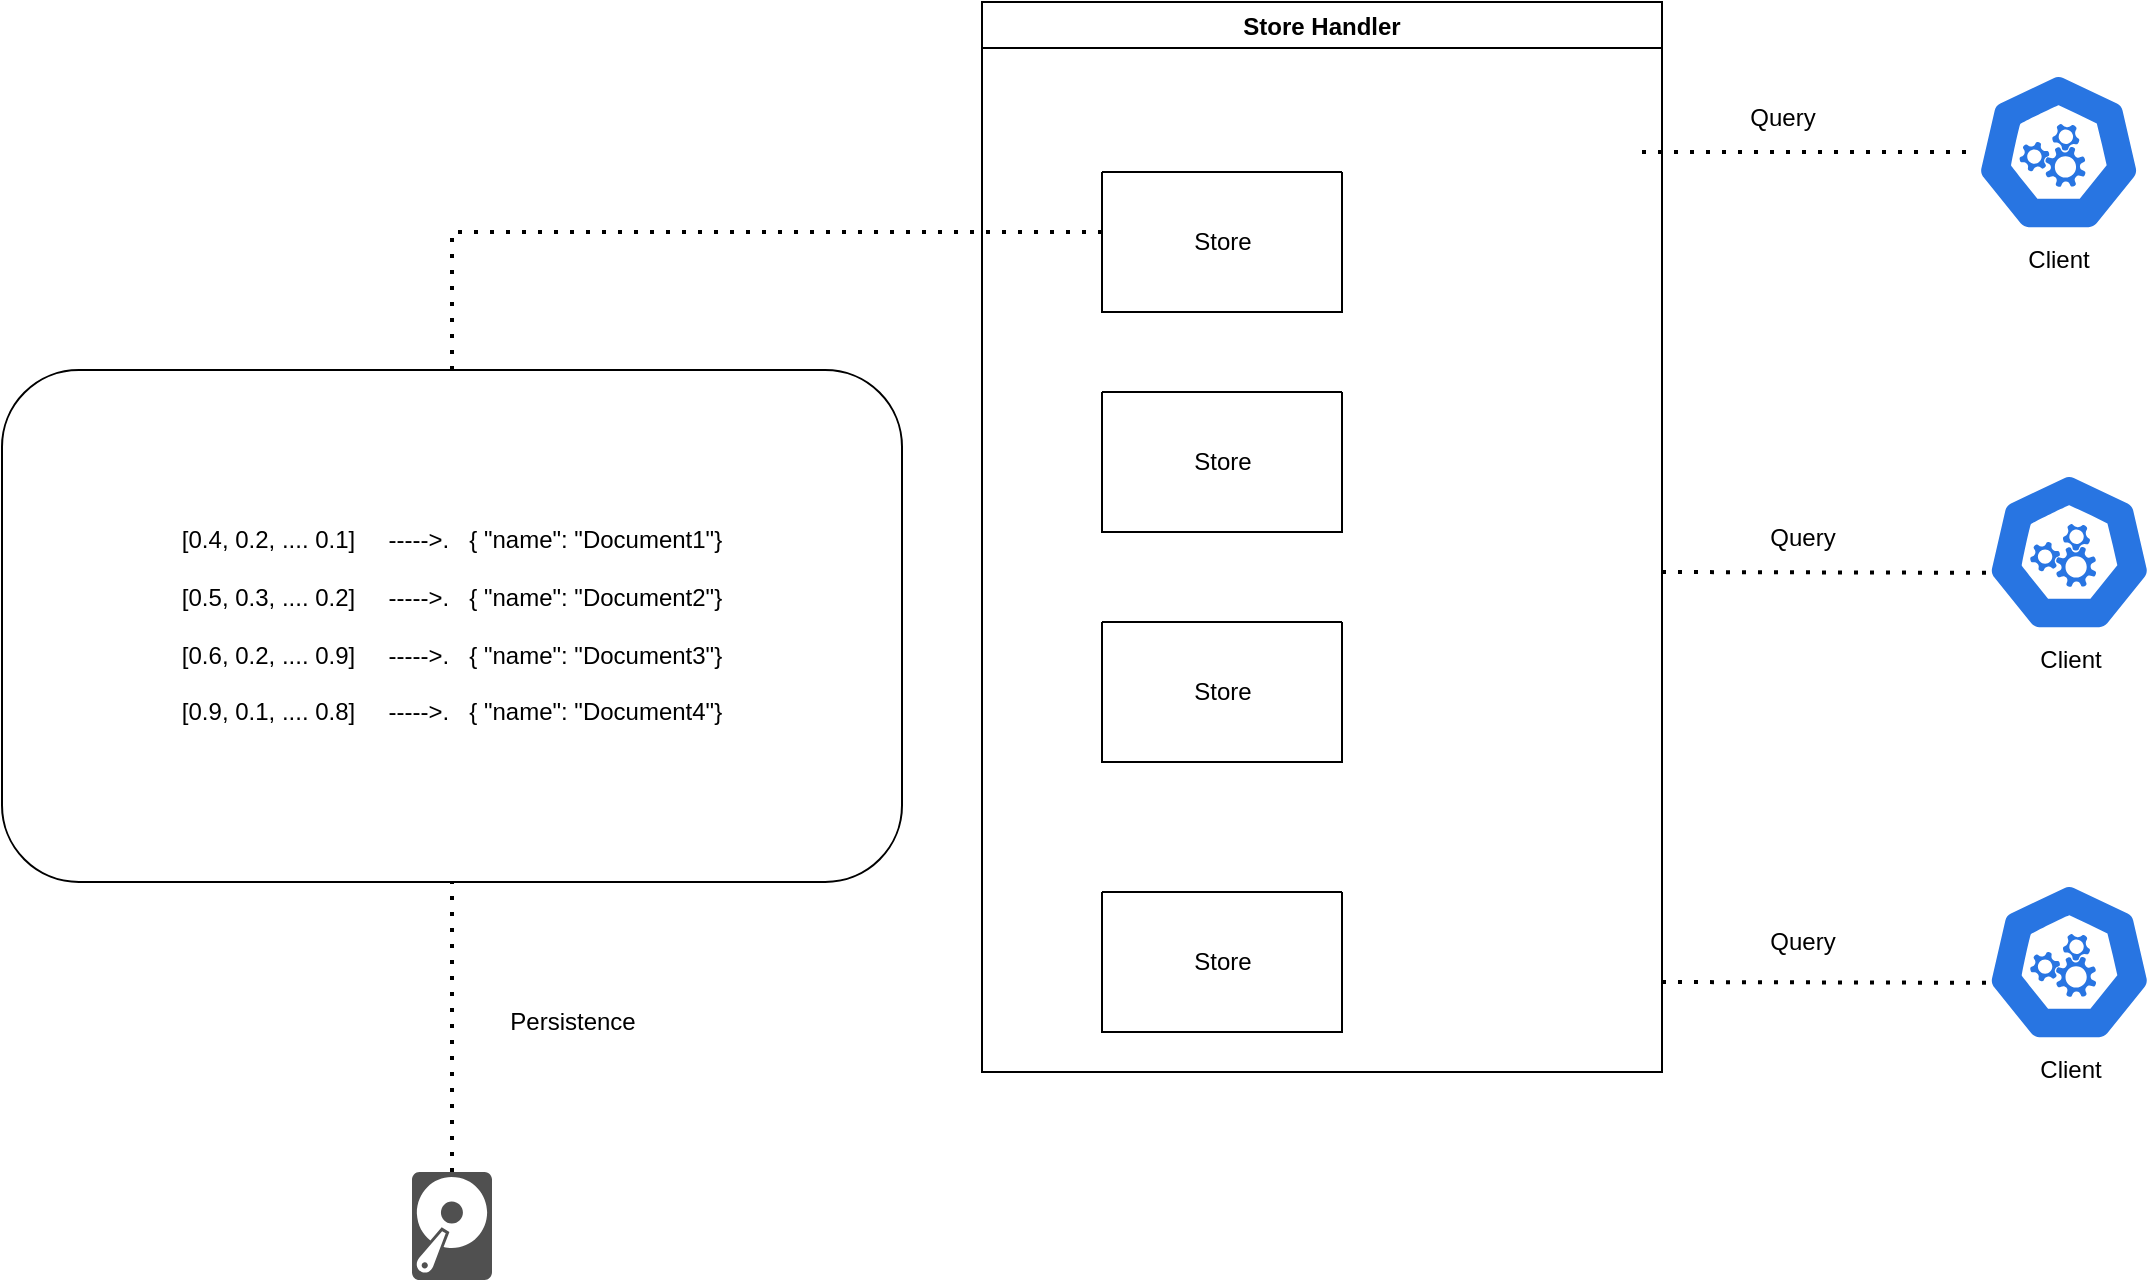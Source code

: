 <mxfile version="24.4.0" type="device">
  <diagram name="Page-1" id="eceFvrba9FDd5nEN3C1W">
    <mxGraphModel dx="2393" dy="659" grid="1" gridSize="10" guides="1" tooltips="1" connect="1" arrows="1" fold="1" page="1" pageScale="1" pageWidth="827" pageHeight="1169" math="0" shadow="0">
      <root>
        <mxCell id="0" />
        <mxCell id="1" parent="0" />
        <mxCell id="ImCu8LkiSPePFDeMPCij-2" value="" style="swimlane;startSize=0;" vertex="1" parent="1">
          <mxGeometry x="-70" y="300" width="120" height="70" as="geometry" />
        </mxCell>
        <mxCell id="ImCu8LkiSPePFDeMPCij-3" value="Store" style="text;html=1;align=center;verticalAlign=middle;resizable=0;points=[];autosize=1;strokeColor=none;fillColor=none;" vertex="1" parent="ImCu8LkiSPePFDeMPCij-2">
          <mxGeometry x="35" y="20" width="50" height="30" as="geometry" />
        </mxCell>
        <mxCell id="ImCu8LkiSPePFDeMPCij-7" value="" style="swimlane;startSize=0;" vertex="1" parent="1">
          <mxGeometry x="-70" y="410" width="120" height="70" as="geometry" />
        </mxCell>
        <mxCell id="ImCu8LkiSPePFDeMPCij-8" value="Store" style="text;html=1;align=center;verticalAlign=middle;resizable=0;points=[];autosize=1;strokeColor=none;fillColor=none;" vertex="1" parent="ImCu8LkiSPePFDeMPCij-7">
          <mxGeometry x="35" y="20" width="50" height="30" as="geometry" />
        </mxCell>
        <mxCell id="ImCu8LkiSPePFDeMPCij-11" value="" style="swimlane;startSize=0;" vertex="1" parent="1">
          <mxGeometry x="-70" y="525" width="120" height="70" as="geometry" />
        </mxCell>
        <mxCell id="ImCu8LkiSPePFDeMPCij-12" value="Store" style="text;html=1;align=center;verticalAlign=middle;resizable=0;points=[];autosize=1;strokeColor=none;fillColor=none;" vertex="1" parent="ImCu8LkiSPePFDeMPCij-11">
          <mxGeometry x="35" y="20" width="50" height="30" as="geometry" />
        </mxCell>
        <mxCell id="ImCu8LkiSPePFDeMPCij-15" value="" style="swimlane;startSize=0;" vertex="1" parent="1">
          <mxGeometry x="-70" y="660" width="120" height="70" as="geometry" />
        </mxCell>
        <mxCell id="ImCu8LkiSPePFDeMPCij-16" value="Store" style="text;html=1;align=center;verticalAlign=middle;resizable=0;points=[];autosize=1;strokeColor=none;fillColor=none;" vertex="1" parent="ImCu8LkiSPePFDeMPCij-15">
          <mxGeometry x="35" y="20" width="50" height="30" as="geometry" />
        </mxCell>
        <mxCell id="ImCu8LkiSPePFDeMPCij-17" value="" style="sketch=0;pointerEvents=1;shadow=0;dashed=0;html=1;strokeColor=none;fillColor=#505050;labelPosition=center;verticalLabelPosition=bottom;verticalAlign=top;outlineConnect=0;align=center;shape=mxgraph.office.devices.hard_disk;" vertex="1" parent="1">
          <mxGeometry x="-415" y="800" width="40" height="54" as="geometry" />
        </mxCell>
        <mxCell id="ImCu8LkiSPePFDeMPCij-22" value="" style="endArrow=none;dashed=1;html=1;dashPattern=1 3;strokeWidth=2;rounded=0;entryX=0.5;entryY=1;entryDx=0;entryDy=0;" edge="1" parent="1" source="ImCu8LkiSPePFDeMPCij-17" target="ImCu8LkiSPePFDeMPCij-43">
          <mxGeometry width="50" height="50" relative="1" as="geometry">
            <mxPoint x="90" y="500" as="sourcePoint" />
            <mxPoint x="140" y="450" as="targetPoint" />
          </mxGeometry>
        </mxCell>
        <mxCell id="ImCu8LkiSPePFDeMPCij-23" value="Persistence" style="text;html=1;align=center;verticalAlign=middle;resizable=0;points=[];autosize=1;strokeColor=none;fillColor=none;" vertex="1" parent="1">
          <mxGeometry x="-380" y="710" width="90" height="30" as="geometry" />
        </mxCell>
        <mxCell id="ImCu8LkiSPePFDeMPCij-24" value="Store Handler" style="swimlane;" vertex="1" parent="1">
          <mxGeometry x="-130" y="215" width="340" height="535" as="geometry" />
        </mxCell>
        <mxCell id="ImCu8LkiSPePFDeMPCij-25" value="Client" style="aspect=fixed;sketch=0;html=1;dashed=0;whitespace=wrap;verticalLabelPosition=bottom;verticalAlign=top;fillColor=#2875E2;strokeColor=#ffffff;points=[[0.005,0.63,0],[0.1,0.2,0],[0.9,0.2,0],[0.5,0,0],[0.995,0.63,0],[0.72,0.99,0],[0.5,1,0],[0.28,0.99,0]];shape=mxgraph.kubernetes.icon2;prIcon=api" vertex="1" parent="1">
          <mxGeometry x="366.67" y="250" width="83.33" height="80" as="geometry" />
        </mxCell>
        <mxCell id="ImCu8LkiSPePFDeMPCij-32" value="Client" style="aspect=fixed;sketch=0;html=1;dashed=0;whitespace=wrap;verticalLabelPosition=bottom;verticalAlign=top;fillColor=#2875E2;strokeColor=#ffffff;points=[[0.005,0.63,0],[0.1,0.2,0],[0.9,0.2,0],[0.5,0,0],[0.995,0.63,0],[0.72,0.99,0],[0.5,1,0],[0.28,0.99,0]];shape=mxgraph.kubernetes.icon2;prIcon=api" vertex="1" parent="1">
          <mxGeometry x="372" y="450" width="83.33" height="80" as="geometry" />
        </mxCell>
        <mxCell id="ImCu8LkiSPePFDeMPCij-33" value="Client" style="aspect=fixed;sketch=0;html=1;dashed=0;whitespace=wrap;verticalLabelPosition=bottom;verticalAlign=top;fillColor=#2875E2;strokeColor=#ffffff;points=[[0.005,0.63,0],[0.1,0.2,0],[0.9,0.2,0],[0.5,0,0],[0.995,0.63,0],[0.72,0.99,0],[0.5,1,0],[0.28,0.99,0]];shape=mxgraph.kubernetes.icon2;prIcon=api" vertex="1" parent="1">
          <mxGeometry x="372" y="655" width="83.33" height="80" as="geometry" />
        </mxCell>
        <mxCell id="ImCu8LkiSPePFDeMPCij-37" value="" style="endArrow=none;dashed=1;html=1;dashPattern=1 3;strokeWidth=2;rounded=0;" edge="1" parent="1" target="ImCu8LkiSPePFDeMPCij-25">
          <mxGeometry width="50" height="50" relative="1" as="geometry">
            <mxPoint x="200" y="290" as="sourcePoint" />
            <mxPoint x="130" y="420" as="targetPoint" />
          </mxGeometry>
        </mxCell>
        <mxCell id="ImCu8LkiSPePFDeMPCij-38" value="Query" style="text;html=1;align=center;verticalAlign=middle;resizable=0;points=[];autosize=1;strokeColor=none;fillColor=none;" vertex="1" parent="1">
          <mxGeometry x="240" y="258" width="60" height="30" as="geometry" />
        </mxCell>
        <mxCell id="ImCu8LkiSPePFDeMPCij-39" value="" style="endArrow=none;dashed=1;html=1;dashPattern=1 3;strokeWidth=2;rounded=0;entryX=0.005;entryY=0.63;entryDx=0;entryDy=0;entryPerimeter=0;" edge="1" parent="1" target="ImCu8LkiSPePFDeMPCij-32">
          <mxGeometry width="50" height="50" relative="1" as="geometry">
            <mxPoint x="210" y="500" as="sourcePoint" />
            <mxPoint x="130" y="420" as="targetPoint" />
          </mxGeometry>
        </mxCell>
        <mxCell id="ImCu8LkiSPePFDeMPCij-40" value="Query" style="text;html=1;align=center;verticalAlign=middle;resizable=0;points=[];autosize=1;strokeColor=none;fillColor=none;" vertex="1" parent="1">
          <mxGeometry x="250" y="468" width="60" height="30" as="geometry" />
        </mxCell>
        <mxCell id="ImCu8LkiSPePFDeMPCij-41" value="" style="endArrow=none;dashed=1;html=1;dashPattern=1 3;strokeWidth=2;rounded=0;entryX=0.005;entryY=0.63;entryDx=0;entryDy=0;entryPerimeter=0;" edge="1" parent="1" target="ImCu8LkiSPePFDeMPCij-33">
          <mxGeometry width="50" height="50" relative="1" as="geometry">
            <mxPoint x="210" y="705" as="sourcePoint" />
            <mxPoint x="130" y="420" as="targetPoint" />
          </mxGeometry>
        </mxCell>
        <mxCell id="ImCu8LkiSPePFDeMPCij-42" value="Query" style="text;html=1;align=center;verticalAlign=middle;resizable=0;points=[];autosize=1;strokeColor=none;fillColor=none;" vertex="1" parent="1">
          <mxGeometry x="250" y="670" width="60" height="30" as="geometry" />
        </mxCell>
        <mxCell id="ImCu8LkiSPePFDeMPCij-43" value="[0.4, 0.2, .... 0.1]&amp;nbsp; &amp;nbsp; &amp;nbsp;-----&amp;gt;.&amp;nbsp; &amp;nbsp;{ &quot;name&quot;: &quot;Document1&quot;}&lt;div&gt;&lt;br&gt;&lt;/div&gt;&lt;div&gt;[0.5, 0.3, .... 0.2]&amp;nbsp; &amp;nbsp; &amp;nbsp;-----&amp;gt;.&amp;nbsp; &amp;nbsp;{ &quot;name&quot;: &quot;Document2&quot;}&lt;br&gt;&lt;/div&gt;&lt;div&gt;&lt;br&gt;&lt;/div&gt;&lt;div&gt;[0.6, 0.2, .... 0.9]&amp;nbsp; &amp;nbsp; &amp;nbsp;-----&amp;gt;.&amp;nbsp; &amp;nbsp;{ &quot;name&quot;: &quot;Document3&quot;}&lt;br&gt;&lt;/div&gt;&lt;div&gt;&lt;br&gt;&lt;/div&gt;&lt;div&gt;[0.9, 0.1, .... 0.8]&amp;nbsp; &amp;nbsp; &amp;nbsp;-----&amp;gt;.&amp;nbsp; &amp;nbsp;{ &quot;name&quot;: &quot;Document4&quot;}&lt;br&gt;&lt;/div&gt;" style="rounded=1;whiteSpace=wrap;html=1;" vertex="1" parent="1">
          <mxGeometry x="-620" y="399" width="450" height="256" as="geometry" />
        </mxCell>
        <mxCell id="ImCu8LkiSPePFDeMPCij-44" value="" style="endArrow=none;dashed=1;html=1;dashPattern=1 3;strokeWidth=2;rounded=0;exitX=0.5;exitY=0;exitDx=0;exitDy=0;" edge="1" parent="1" source="ImCu8LkiSPePFDeMPCij-43">
          <mxGeometry width="50" height="50" relative="1" as="geometry">
            <mxPoint x="-400" y="390" as="sourcePoint" />
            <mxPoint x="-70" y="330" as="targetPoint" />
            <Array as="points">
              <mxPoint x="-395" y="330" />
            </Array>
          </mxGeometry>
        </mxCell>
      </root>
    </mxGraphModel>
  </diagram>
</mxfile>
